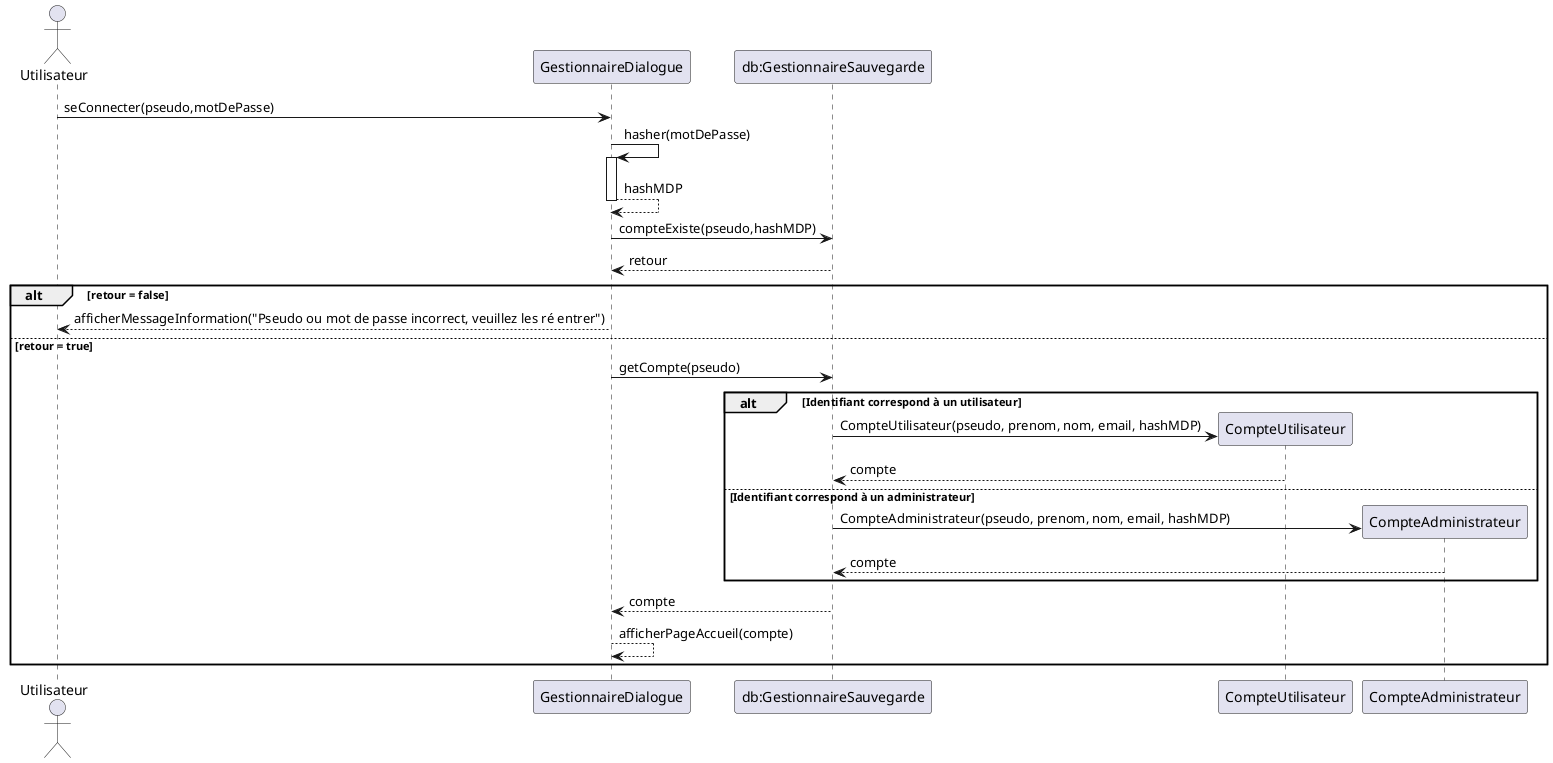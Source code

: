 @startuml Se connecter ou créer son compte

actor "Utilisateur" as us
participant "GestionnaireDialogue" as gd
participant "db:GestionnaireSauvegarde" as gs
participant "CompteUtilisateur" as cu
participant "CompteAdministrateur" as ca

us -> gd : seConnecter(pseudo,motDePasse)
gd 	-> gd ++: hasher(motDePasse)
gd 	--> gd --: hashMDP
gd -> gs : compteExiste(pseudo,hashMDP)
gs --> gd : retour

alt retour = false
gd --> us : afficherMessageInformation("Pseudo ou mot de passe incorrect, veuillez les ré entrer")
else retour = true

gd -> gs : getCompte(pseudo)

alt Identifiant correspond à un utilisateur
gs -> cu **: CompteUtilisateur(pseudo, prenom, nom, email, hashMDP)
cu --> gs : compte
else Identifiant correspond à un administrateur
gs -> ca **: CompteAdministrateur(pseudo, prenom, nom, email, hashMDP)
ca --> gs : compte
end
gs --> gd : compte
gd --> gd : afficherPageAccueil(compte)

end


@enduml